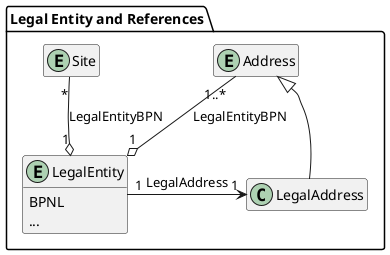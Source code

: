 @startuml legal-entity-simple

package "Legal Entity and References" {
  entity LegalEntity {
    BPNL
    ...
  }

  entity Site {}

  entity Address {}

  class LegalAddress {}

  Address "1..*" -d-o "1" LegalEntity : LegalEntityBPN
  Site "*" -d-o "1" LegalEntity : LegalEntityBPN

  LegalEntity "1" -r-> "1" LegalAddress : LegalAddress
  LegalAddress -u-|> Address
}

hide methods
hide LegalAddress members
hide Site members
hide Address members
@enduml